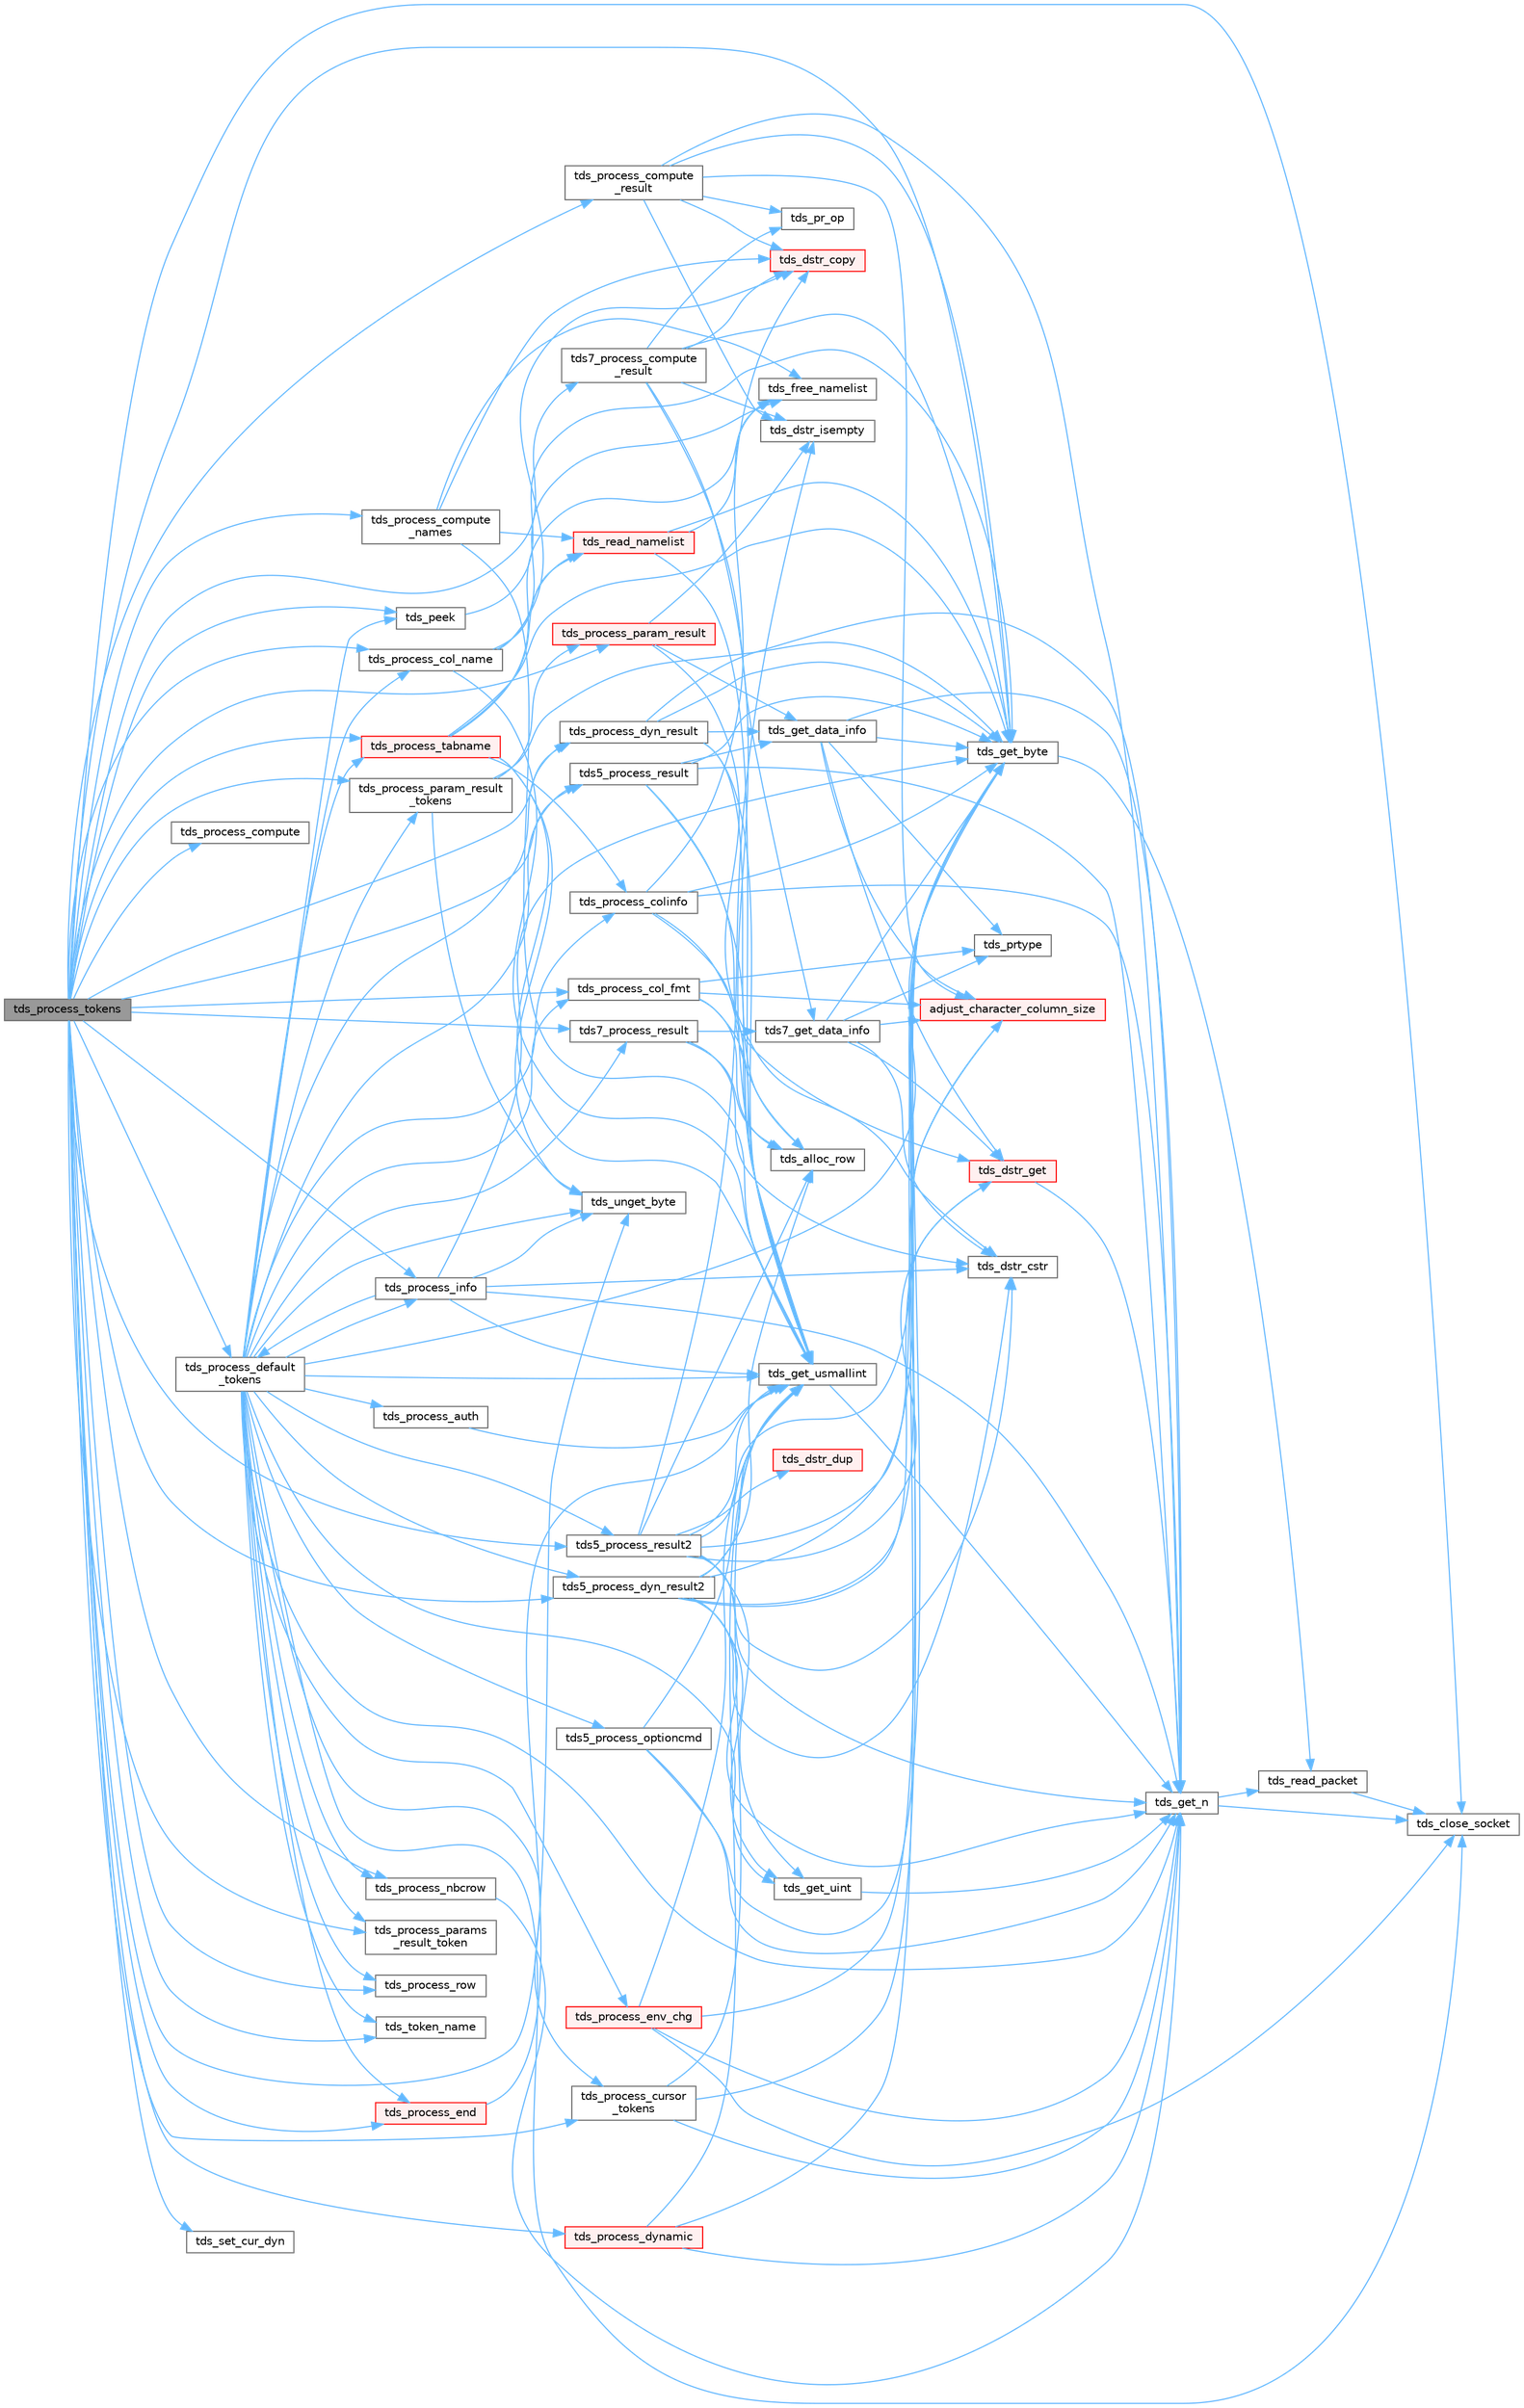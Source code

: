 digraph "tds_process_tokens"
{
 // LATEX_PDF_SIZE
  bgcolor="transparent";
  edge [fontname=Helvetica,fontsize=10,labelfontname=Helvetica,labelfontsize=10];
  node [fontname=Helvetica,fontsize=10,shape=box,height=0.2,width=0.4];
  rankdir="LR";
  Node1 [id="Node000001",label="tds_process_tokens",height=0.2,width=0.4,color="gray40", fillcolor="grey60", style="filled", fontcolor="black",tooltip="process all streams."];
  Node1 -> Node2 [id="edge1_Node000001_Node000002",color="steelblue1",style="solid",tooltip=" "];
  Node2 [id="Node000002",label="tds5_process_dyn_result2",height=0.2,width=0.4,color="grey40", fillcolor="white", style="filled",URL="$a00592.html#gae688b515631141acfbc41bbb91c8b921",tooltip="Process new TDS 5.0 token for describing output parameters."];
  Node2 -> Node3 [id="edge2_Node000002_Node000003",color="steelblue1",style="solid",tooltip=" "];
  Node3 [id="Node000003",label="adjust_character_column_size",height=0.2,width=0.4,color="red", fillcolor="#FFF0F0", style="filled",URL="$a00592.html#ga91770634ce8c0d6f1fe007b45da186fd",tooltip="Adjust column size according to client's encoding."];
  Node2 -> Node9 [id="edge3_Node000002_Node000009",color="steelblue1",style="solid",tooltip=" "];
  Node9 [id="Node000009",label="tds_alloc_row",height=0.2,width=0.4,color="grey40", fillcolor="white", style="filled",URL="$a00589.html#ga1224fb9277112dc2ce12531d2b73b145",tooltip="Allocate space for row store return NULL on out of memory."];
  Node2 -> Node10 [id="edge4_Node000002_Node000010",color="steelblue1",style="solid",tooltip=" "];
  Node10 [id="Node000010",label="tds_dstr_cstr",height=0.2,width=0.4,color="grey40", fillcolor="white", style="filled",URL="$a00593.html#gac536f0e4d77d3cff5702719362ec1766",tooltip="Returns a C version (NUL terminated string) of dstr."];
  Node2 -> Node11 [id="edge5_Node000002_Node000011",color="steelblue1",style="solid",tooltip=" "];
  Node11 [id="Node000011",label="tds_dstr_get",height=0.2,width=0.4,color="red", fillcolor="#FFF0F0", style="filled",URL="$a00591.html#ga017c427e9599c031be5c555cb32abe2c",tooltip="Reads a string from wire and put in a DSTR."];
  Node11 -> Node15 [id="edge6_Node000011_Node000015",color="steelblue1",style="solid",tooltip=" "];
  Node15 [id="Node000015",label="tds_get_n",height=0.2,width=0.4,color="grey40", fillcolor="white", style="filled",URL="$a00591.html#gae777dd57e8d1bb40349d7d7d8434fddf",tooltip="Get N bytes from the buffer and return them in the already allocated space   given to us."];
  Node15 -> Node16 [id="edge7_Node000015_Node000016",color="steelblue1",style="solid",tooltip=" "];
  Node16 [id="Node000016",label="tds_close_socket",height=0.2,width=0.4,color="grey40", fillcolor="white", style="filled",URL="$a00591.html#ga3e3f76009fce5ceedb2f42bb2c9aed2e",tooltip="Close current socket."];
  Node15 -> Node17 [id="edge8_Node000015_Node000017",color="steelblue1",style="solid",tooltip=" "];
  Node17 [id="Node000017",label="tds_read_packet",height=0.2,width=0.4,color="grey40", fillcolor="white", style="filled",URL="$a00591.html#ga410619783bdf2bb60b0f27a5578e0e07",tooltip="Read in one 'packet' from the server."];
  Node17 -> Node16 [id="edge9_Node000017_Node000016",color="steelblue1",style="solid",tooltip=" "];
  Node2 -> Node27 [id="edge10_Node000002_Node000027",color="steelblue1",style="solid",tooltip=" "];
  Node27 [id="Node000027",label="tds_get_byte",height=0.2,width=0.4,color="grey40", fillcolor="white", style="filled",URL="$a00591.html#ga0cb72d3f6943795c39db1fa692be0a58",tooltip="Return a single byte from the input buffer."];
  Node27 -> Node17 [id="edge11_Node000027_Node000017",color="steelblue1",style="solid",tooltip=" "];
  Node2 -> Node15 [id="edge12_Node000002_Node000015",color="steelblue1",style="solid",tooltip=" "];
  Node2 -> Node28 [id="edge13_Node000002_Node000028",color="steelblue1",style="solid",tooltip=" "];
  Node28 [id="Node000028",label="tds_get_uint",height=0.2,width=0.4,color="grey40", fillcolor="white", style="filled",URL="$a00591.html#ga9ac121c269e203337a48c5bf8afc48c3",tooltip="Get an uint32 from the server."];
  Node28 -> Node15 [id="edge14_Node000028_Node000015",color="steelblue1",style="solid",tooltip=" "];
  Node2 -> Node29 [id="edge15_Node000002_Node000029",color="steelblue1",style="solid",tooltip=" "];
  Node29 [id="Node000029",label="tds_get_usmallint",height=0.2,width=0.4,color="grey40", fillcolor="white", style="filled",URL="$a00591.html#gad38aa5b9547817854ccba1fcc7855861",tooltip="Get an uint16 from the server."];
  Node29 -> Node15 [id="edge16_Node000029_Node000015",color="steelblue1",style="solid",tooltip=" "];
  Node1 -> Node30 [id="edge17_Node000001_Node000030",color="steelblue1",style="solid",tooltip=" "];
  Node30 [id="Node000030",label="tds5_process_result",height=0.2,width=0.4,color="grey40", fillcolor="white", style="filled",URL="$a00592.html#ga547b2f48659f77a69aa802d861ac827d",tooltip="tds5_process_result() is the TDS 5.0 result set processing routine."];
  Node30 -> Node9 [id="edge18_Node000030_Node000009",color="steelblue1",style="solid",tooltip=" "];
  Node30 -> Node27 [id="edge19_Node000030_Node000027",color="steelblue1",style="solid",tooltip=" "];
  Node30 -> Node31 [id="edge20_Node000030_Node000031",color="steelblue1",style="solid",tooltip=" "];
  Node31 [id="Node000031",label="tds_get_data_info",height=0.2,width=0.4,color="grey40", fillcolor="white", style="filled",URL="$a00592.html#gad9b6b86f48be077fb44ac603845a0c27",tooltip="Reads data metadata from wire."];
  Node31 -> Node3 [id="edge21_Node000031_Node000003",color="steelblue1",style="solid",tooltip=" "];
  Node31 -> Node11 [id="edge22_Node000031_Node000011",color="steelblue1",style="solid",tooltip=" "];
  Node31 -> Node27 [id="edge23_Node000031_Node000027",color="steelblue1",style="solid",tooltip=" "];
  Node31 -> Node15 [id="edge24_Node000031_Node000015",color="steelblue1",style="solid",tooltip=" "];
  Node31 -> Node32 [id="edge25_Node000031_Node000032",color="steelblue1",style="solid",tooltip=" "];
  Node32 [id="Node000032",label="tds_prtype",height=0.2,width=0.4,color="grey40", fillcolor="white", style="filled",URL="$a00592.html#ga307f949194204f71f1a7e574424048b1",tooltip="Returns string representation of the given type."];
  Node30 -> Node15 [id="edge26_Node000030_Node000015",color="steelblue1",style="solid",tooltip=" "];
  Node30 -> Node29 [id="edge27_Node000030_Node000029",color="steelblue1",style="solid",tooltip=" "];
  Node1 -> Node33 [id="edge28_Node000001_Node000033",color="steelblue1",style="solid",tooltip=" "];
  Node33 [id="Node000033",label="tds5_process_result2",height=0.2,width=0.4,color="grey40", fillcolor="white", style="filled",URL="$a00592.html#gabe2bdd5a41ce067cb31aef18ff81cb1c",tooltip="tds5_process_result2() is the new TDS 5.0 result set processing routine."];
  Node33 -> Node3 [id="edge29_Node000033_Node000003",color="steelblue1",style="solid",tooltip=" "];
  Node33 -> Node9 [id="edge30_Node000033_Node000009",color="steelblue1",style="solid",tooltip=" "];
  Node33 -> Node10 [id="edge31_Node000033_Node000010",color="steelblue1",style="solid",tooltip=" "];
  Node33 -> Node34 [id="edge32_Node000033_Node000034",color="steelblue1",style="solid",tooltip=" "];
  Node34 [id="Node000034",label="tds_dstr_dup",height=0.2,width=0.4,color="red", fillcolor="#FFF0F0", style="filled",URL="$a00593.html#ga4e6d9fa6f9b9551a5a3390e10a5322e6",tooltip="Duplicate a string from another dynamic string."];
  Node33 -> Node11 [id="edge33_Node000033_Node000011",color="steelblue1",style="solid",tooltip=" "];
  Node33 -> Node36 [id="edge34_Node000033_Node000036",color="steelblue1",style="solid",tooltip=" "];
  Node36 [id="Node000036",label="tds_dstr_isempty",height=0.2,width=0.4,color="grey40", fillcolor="white", style="filled",URL="$a00593.html#ga197c6af67f2e7469d06c2aa055917b1e",tooltip="test if string is empty"];
  Node33 -> Node27 [id="edge35_Node000033_Node000027",color="steelblue1",style="solid",tooltip=" "];
  Node33 -> Node15 [id="edge36_Node000033_Node000015",color="steelblue1",style="solid",tooltip=" "];
  Node33 -> Node28 [id="edge37_Node000033_Node000028",color="steelblue1",style="solid",tooltip=" "];
  Node33 -> Node29 [id="edge38_Node000033_Node000029",color="steelblue1",style="solid",tooltip=" "];
  Node1 -> Node37 [id="edge39_Node000001_Node000037",color="steelblue1",style="solid",tooltip=" "];
  Node37 [id="Node000037",label="tds7_process_compute\l_result",height=0.2,width=0.4,color="grey40", fillcolor="white", style="filled",URL="$a00592.html#ga6728e344caa20aea1def85f58dea138b",tooltip="tds7_process_compute_result() processes compute result sets for TDS 7/8."];
  Node37 -> Node38 [id="edge40_Node000037_Node000038",color="steelblue1",style="solid",tooltip=" "];
  Node38 [id="Node000038",label="tds7_get_data_info",height=0.2,width=0.4,color="grey40", fillcolor="white", style="filled",URL="$a00592.html#ga07cee55fd522cca16fb59b7a8f0b1376",tooltip="Reads data information from wire."];
  Node38 -> Node3 [id="edge41_Node000038_Node000003",color="steelblue1",style="solid",tooltip=" "];
  Node38 -> Node10 [id="edge42_Node000038_Node000010",color="steelblue1",style="solid",tooltip=" "];
  Node38 -> Node11 [id="edge43_Node000038_Node000011",color="steelblue1",style="solid",tooltip=" "];
  Node38 -> Node27 [id="edge44_Node000038_Node000027",color="steelblue1",style="solid",tooltip=" "];
  Node38 -> Node32 [id="edge45_Node000038_Node000032",color="steelblue1",style="solid",tooltip=" "];
  Node37 -> Node39 [id="edge46_Node000037_Node000039",color="steelblue1",style="solid",tooltip=" "];
  Node39 [id="Node000039",label="tds_dstr_copy",height=0.2,width=0.4,color="red", fillcolor="#FFF0F0", style="filled",URL="$a00593.html#gad96366d9fa93bfc283cef1299fbe97ab",tooltip="copy a string from another"];
  Node37 -> Node36 [id="edge47_Node000037_Node000036",color="steelblue1",style="solid",tooltip=" "];
  Node37 -> Node27 [id="edge48_Node000037_Node000027",color="steelblue1",style="solid",tooltip=" "];
  Node37 -> Node29 [id="edge49_Node000037_Node000029",color="steelblue1",style="solid",tooltip=" "];
  Node37 -> Node40 [id="edge50_Node000037_Node000040",color="steelblue1",style="solid",tooltip=" "];
  Node40 [id="Node000040",label="tds_pr_op",height=0.2,width=0.4,color="grey40", fillcolor="white", style="filled",URL="$a00592.html#ga62dc14d21453e88e24880ee0acaca73a",tooltip="Returns string representation for a given operation."];
  Node1 -> Node41 [id="edge51_Node000001_Node000041",color="steelblue1",style="solid",tooltip=" "];
  Node41 [id="Node000041",label="tds7_process_result",height=0.2,width=0.4,color="grey40", fillcolor="white", style="filled",URL="$a00592.html#gaca56fc22d65a24a96d1bef310ade73aa",tooltip="tds7_process_result() is the TDS 7.0 result set processing routine."];
  Node41 -> Node38 [id="edge52_Node000041_Node000038",color="steelblue1",style="solid",tooltip=" "];
  Node41 -> Node9 [id="edge53_Node000041_Node000009",color="steelblue1",style="solid",tooltip=" "];
  Node41 -> Node10 [id="edge54_Node000041_Node000010",color="steelblue1",style="solid",tooltip=" "];
  Node1 -> Node16 [id="edge55_Node000001_Node000016",color="steelblue1",style="solid",tooltip=" "];
  Node1 -> Node27 [id="edge56_Node000001_Node000027",color="steelblue1",style="solid",tooltip=" "];
  Node1 -> Node42 [id="edge57_Node000001_Node000042",color="steelblue1",style="solid",tooltip=" "];
  Node42 [id="Node000042",label="tds_peek",height=0.2,width=0.4,color="grey40", fillcolor="white", style="filled",URL="$a00591.html#ga221e98a9c8be96ec6c8547891e1b53af",tooltip="Reads a byte from the TDS stream without removing it."];
  Node42 -> Node27 [id="edge58_Node000042_Node000027",color="steelblue1",style="solid",tooltip=" "];
  Node1 -> Node43 [id="edge59_Node000001_Node000043",color="steelblue1",style="solid",tooltip=" "];
  Node43 [id="Node000043",label="tds_process_col_fmt",height=0.2,width=0.4,color="grey40", fillcolor="white", style="filled",URL="$a00592.html#ga4e3dd9d3614f5f0433b78b761dd68741",tooltip="tds_process_col_fmt() is the other half of result set processing under TDS 4.2."];
  Node43 -> Node3 [id="edge60_Node000043_Node000003",color="steelblue1",style="solid",tooltip=" "];
  Node43 -> Node9 [id="edge61_Node000043_Node000009",color="steelblue1",style="solid",tooltip=" "];
  Node43 -> Node29 [id="edge62_Node000043_Node000029",color="steelblue1",style="solid",tooltip=" "];
  Node43 -> Node32 [id="edge63_Node000043_Node000032",color="steelblue1",style="solid",tooltip=" "];
  Node1 -> Node44 [id="edge64_Node000001_Node000044",color="steelblue1",style="solid",tooltip=" "];
  Node44 [id="Node000044",label="tds_process_col_name",height=0.2,width=0.4,color="grey40", fillcolor="white", style="filled",URL="$a00592.html#ga905d2fa5e1b602817bd16bb0fcf9eadb",tooltip="tds_process_col_name() is one half of the result set under TDS 4.2 it contains all the column names,..."];
  Node44 -> Node39 [id="edge65_Node000044_Node000039",color="steelblue1",style="solid",tooltip=" "];
  Node44 -> Node45 [id="edge66_Node000044_Node000045",color="steelblue1",style="solid",tooltip=" "];
  Node45 [id="Node000045",label="tds_free_namelist",height=0.2,width=0.4,color="grey40", fillcolor="white", style="filled",URL="$a00592.html#ga21e9de33de9c8c492aa2f96c823596bb",tooltip="Frees list of names."];
  Node44 -> Node29 [id="edge67_Node000044_Node000029",color="steelblue1",style="solid",tooltip=" "];
  Node44 -> Node46 [id="edge68_Node000044_Node000046",color="steelblue1",style="solid",tooltip=" "];
  Node46 [id="Node000046",label="tds_read_namelist",height=0.2,width=0.4,color="red", fillcolor="#FFF0F0", style="filled",URL="$a00592.html#gaeaaed2ea1d8c827da1a0f5b419524ae1",tooltip="Reads list of names (usually table names)"];
  Node46 -> Node45 [id="edge69_Node000046_Node000045",color="steelblue1",style="solid",tooltip=" "];
  Node46 -> Node27 [id="edge70_Node000046_Node000027",color="steelblue1",style="solid",tooltip=" "];
  Node46 -> Node29 [id="edge71_Node000046_Node000029",color="steelblue1",style="solid",tooltip=" "];
  Node1 -> Node48 [id="edge72_Node000001_Node000048",color="steelblue1",style="solid",tooltip=" "];
  Node48 [id="Node000048",label="tds_process_compute",height=0.2,width=0.4,color="grey40", fillcolor="white", style="filled",URL="$a00592.html#ga6fcb37d5addebdc1af9f34ebc59fd7a8",tooltip="tds_process_compute() processes compute rows and places them in the row buffer."];
  Node1 -> Node49 [id="edge73_Node000001_Node000049",color="steelblue1",style="solid",tooltip=" "];
  Node49 [id="Node000049",label="tds_process_compute\l_names",height=0.2,width=0.4,color="grey40", fillcolor="white", style="filled",URL="$a00592.html#gae5b3e01f3d665f9e377de091f46f1ab9",tooltip="tds_process_compute_names() processes compute result sets."];
  Node49 -> Node39 [id="edge74_Node000049_Node000039",color="steelblue1",style="solid",tooltip=" "];
  Node49 -> Node45 [id="edge75_Node000049_Node000045",color="steelblue1",style="solid",tooltip=" "];
  Node49 -> Node29 [id="edge76_Node000049_Node000029",color="steelblue1",style="solid",tooltip=" "];
  Node49 -> Node46 [id="edge77_Node000049_Node000046",color="steelblue1",style="solid",tooltip=" "];
  Node1 -> Node50 [id="edge78_Node000001_Node000050",color="steelblue1",style="solid",tooltip=" "];
  Node50 [id="Node000050",label="tds_process_compute\l_result",height=0.2,width=0.4,color="grey40", fillcolor="white", style="filled",URL="$a00592.html#gae3368ea80d0d8b13791ceb13ee5f19c9",tooltip="tds_process_compute_result() processes compute result sets."];
  Node50 -> Node3 [id="edge79_Node000050_Node000003",color="steelblue1",style="solid",tooltip=" "];
  Node50 -> Node39 [id="edge80_Node000050_Node000039",color="steelblue1",style="solid",tooltip=" "];
  Node50 -> Node36 [id="edge81_Node000050_Node000036",color="steelblue1",style="solid",tooltip=" "];
  Node50 -> Node27 [id="edge82_Node000050_Node000027",color="steelblue1",style="solid",tooltip=" "];
  Node50 -> Node15 [id="edge83_Node000050_Node000015",color="steelblue1",style="solid",tooltip=" "];
  Node50 -> Node40 [id="edge84_Node000050_Node000040",color="steelblue1",style="solid",tooltip=" "];
  Node1 -> Node51 [id="edge85_Node000001_Node000051",color="steelblue1",style="solid",tooltip=" "];
  Node51 [id="Node000051",label="tds_process_cursor\l_tokens",height=0.2,width=0.4,color="grey40", fillcolor="white", style="filled",URL="$a00592.html#ga315d875d90c64d12d61fc9e33b4dee96",tooltip="Reads cursor command results."];
  Node51 -> Node27 [id="edge86_Node000051_Node000027",color="steelblue1",style="solid",tooltip=" "];
  Node51 -> Node15 [id="edge87_Node000051_Node000015",color="steelblue1",style="solid",tooltip=" "];
  Node51 -> Node29 [id="edge88_Node000051_Node000029",color="steelblue1",style="solid",tooltip=" "];
  Node1 -> Node52 [id="edge89_Node000001_Node000052",color="steelblue1",style="solid",tooltip=" "];
  Node52 [id="Node000052",label="tds_process_default\l_tokens",height=0.2,width=0.4,color="grey40", fillcolor="white", style="filled",URL="$a00592.html#ga39453d084f3f780ac4602d4abf2839f7",tooltip="tds_process_default_tokens() is a catch all function that is called to process tokens not known to ot..."];
  Node52 -> Node2 [id="edge90_Node000052_Node000002",color="steelblue1",style="solid",tooltip=" "];
  Node52 -> Node53 [id="edge91_Node000052_Node000053",color="steelblue1",style="solid",tooltip=" "];
  Node53 [id="Node000053",label="tds5_process_optioncmd",height=0.2,width=0.4,color="grey40", fillcolor="white", style="filled",URL="$a00592.html#gaa6a7e5aeb10a1322911c47be9c43e2d2",tooltip="Process option cmd results."];
  Node53 -> Node27 [id="edge92_Node000053_Node000027",color="steelblue1",style="solid",tooltip=" "];
  Node53 -> Node15 [id="edge93_Node000053_Node000015",color="steelblue1",style="solid",tooltip=" "];
  Node53 -> Node29 [id="edge94_Node000053_Node000029",color="steelblue1",style="solid",tooltip=" "];
  Node52 -> Node30 [id="edge95_Node000052_Node000030",color="steelblue1",style="solid",tooltip=" "];
  Node52 -> Node33 [id="edge96_Node000052_Node000033",color="steelblue1",style="solid",tooltip=" "];
  Node52 -> Node41 [id="edge97_Node000052_Node000041",color="steelblue1",style="solid",tooltip=" "];
  Node52 -> Node16 [id="edge98_Node000052_Node000016",color="steelblue1",style="solid",tooltip=" "];
  Node52 -> Node27 [id="edge99_Node000052_Node000027",color="steelblue1",style="solid",tooltip=" "];
  Node52 -> Node15 [id="edge100_Node000052_Node000015",color="steelblue1",style="solid",tooltip=" "];
  Node52 -> Node28 [id="edge101_Node000052_Node000028",color="steelblue1",style="solid",tooltip=" "];
  Node52 -> Node29 [id="edge102_Node000052_Node000029",color="steelblue1",style="solid",tooltip=" "];
  Node52 -> Node42 [id="edge103_Node000052_Node000042",color="steelblue1",style="solid",tooltip=" "];
  Node52 -> Node54 [id="edge104_Node000052_Node000054",color="steelblue1",style="solid",tooltip=" "];
  Node54 [id="Node000054",label="tds_process_auth",height=0.2,width=0.4,color="grey40", fillcolor="white", style="filled",URL="$a00592.html#ga4e1e52e09b0c27a9b9f53eb6b539afce",tooltip="Process authentication token."];
  Node54 -> Node29 [id="edge105_Node000054_Node000029",color="steelblue1",style="solid",tooltip=" "];
  Node52 -> Node43 [id="edge106_Node000052_Node000043",color="steelblue1",style="solid",tooltip=" "];
  Node52 -> Node44 [id="edge107_Node000052_Node000044",color="steelblue1",style="solid",tooltip=" "];
  Node52 -> Node55 [id="edge108_Node000052_Node000055",color="steelblue1",style="solid",tooltip=" "];
  Node55 [id="Node000055",label="tds_process_colinfo",height=0.2,width=0.4,color="grey40", fillcolor="white", style="filled",URL="$a00592.html#ga22c7f413d43fc0d511e122a3de389166",tooltip="Reads column information."];
  Node55 -> Node39 [id="edge109_Node000055_Node000039",color="steelblue1",style="solid",tooltip=" "];
  Node55 -> Node11 [id="edge110_Node000055_Node000011",color="steelblue1",style="solid",tooltip=" "];
  Node55 -> Node27 [id="edge111_Node000055_Node000027",color="steelblue1",style="solid",tooltip=" "];
  Node55 -> Node15 [id="edge112_Node000055_Node000015",color="steelblue1",style="solid",tooltip=" "];
  Node55 -> Node29 [id="edge113_Node000055_Node000029",color="steelblue1",style="solid",tooltip=" "];
  Node52 -> Node51 [id="edge114_Node000052_Node000051",color="steelblue1",style="solid",tooltip=" "];
  Node52 -> Node56 [id="edge115_Node000052_Node000056",color="steelblue1",style="solid",tooltip=" "];
  Node56 [id="Node000056",label="tds_process_dyn_result",height=0.2,width=0.4,color="grey40", fillcolor="white", style="filled",URL="$a00592.html#ga416cf119c1d4a0fca27dc5b50c261358",tooltip="Process results from dynamic."];
  Node56 -> Node9 [id="edge116_Node000056_Node000009",color="steelblue1",style="solid",tooltip=" "];
  Node56 -> Node27 [id="edge117_Node000056_Node000027",color="steelblue1",style="solid",tooltip=" "];
  Node56 -> Node31 [id="edge118_Node000056_Node000031",color="steelblue1",style="solid",tooltip=" "];
  Node56 -> Node15 [id="edge119_Node000056_Node000015",color="steelblue1",style="solid",tooltip=" "];
  Node56 -> Node29 [id="edge120_Node000056_Node000029",color="steelblue1",style="solid",tooltip=" "];
  Node52 -> Node57 [id="edge121_Node000052_Node000057",color="steelblue1",style="solid",tooltip=" "];
  Node57 [id="Node000057",label="tds_process_end",height=0.2,width=0.4,color="red", fillcolor="#FFF0F0", style="filled",URL="$a00592.html#ga6ee2e7af38af768611b8bf4b79c36f46",tooltip="tds_process_end() processes any of the DONE, DONEPROC, or DONEINPROC tokens."];
  Node57 -> Node29 [id="edge122_Node000057_Node000029",color="steelblue1",style="solid",tooltip=" "];
  Node52 -> Node79 [id="edge123_Node000052_Node000079",color="steelblue1",style="solid",tooltip=" "];
  Node79 [id="Node000079",label="tds_process_env_chg",height=0.2,width=0.4,color="red", fillcolor="#FFF0F0", style="filled",URL="$a00592.html#ga3e1b4df4410a86a563a8c155e7799720",tooltip="tds_process_env_chg() when ever certain things change on the server, such as database,..."];
  Node79 -> Node16 [id="edge124_Node000079_Node000016",color="steelblue1",style="solid",tooltip=" "];
  Node79 -> Node27 [id="edge125_Node000079_Node000027",color="steelblue1",style="solid",tooltip=" "];
  Node79 -> Node15 [id="edge126_Node000079_Node000015",color="steelblue1",style="solid",tooltip=" "];
  Node79 -> Node29 [id="edge127_Node000079_Node000029",color="steelblue1",style="solid",tooltip=" "];
  Node52 -> Node80 [id="edge128_Node000052_Node000080",color="steelblue1",style="solid",tooltip=" "];
  Node80 [id="Node000080",label="tds_process_info",height=0.2,width=0.4,color="grey40", fillcolor="white", style="filled",URL="$a00592.html#ga65a2316369529731732f200c190d05d6",tooltip="tds_process_info() is called for INFO, ERR, or EED tokens and is responsible for calling the CLI's me..."];
  Node80 -> Node10 [id="edge129_Node000080_Node000010",color="steelblue1",style="solid",tooltip=" "];
  Node80 -> Node27 [id="edge130_Node000080_Node000027",color="steelblue1",style="solid",tooltip=" "];
  Node80 -> Node15 [id="edge131_Node000080_Node000015",color="steelblue1",style="solid",tooltip=" "];
  Node80 -> Node29 [id="edge132_Node000080_Node000029",color="steelblue1",style="solid",tooltip=" "];
  Node80 -> Node52 [id="edge133_Node000080_Node000052",color="steelblue1",style="solid",tooltip=" "];
  Node80 -> Node81 [id="edge134_Node000080_Node000081",color="steelblue1",style="solid",tooltip=" "];
  Node81 [id="Node000081",label="tds_unget_byte",height=0.2,width=0.4,color="grey40", fillcolor="white", style="filled",URL="$a00591.html#gad70d59fb317d098b0c9fd29dd77131a8",tooltip="Unget will always work as long as you don't call it twice in a row."];
  Node52 -> Node82 [id="edge135_Node000052_Node000082",color="steelblue1",style="solid",tooltip=" "];
  Node82 [id="Node000082",label="tds_process_nbcrow",height=0.2,width=0.4,color="grey40", fillcolor="white", style="filled",URL="$a00592.html#gaf7264c9eb3aa7a73358a4c65f02d3d3c",tooltip="tds_process_nbcrow() processes rows and places them in the row buffer."];
  Node82 -> Node15 [id="edge136_Node000082_Node000015",color="steelblue1",style="solid",tooltip=" "];
  Node52 -> Node83 [id="edge137_Node000052_Node000083",color="steelblue1",style="solid",tooltip=" "];
  Node83 [id="Node000083",label="tds_process_param_result\l_tokens",height=0.2,width=0.4,color="grey40", fillcolor="white", style="filled",URL="$a00592.html#ga9fdef8228d29cab7fa9098f07fa73fba",tooltip="Process parameters from networks."];
  Node83 -> Node27 [id="edge138_Node000083_Node000027",color="steelblue1",style="solid",tooltip=" "];
  Node83 -> Node84 [id="edge139_Node000083_Node000084",color="steelblue1",style="solid",tooltip=" "];
  Node84 [id="Node000084",label="tds_process_param_result",height=0.2,width=0.4,color="red", fillcolor="#FFF0F0", style="filled",URL="$a00592.html#gacb3354443bcefe7a500a500a4904cc05",tooltip="process output parameters of a stored procedure."];
  Node84 -> Node10 [id="edge140_Node000084_Node000010",color="steelblue1",style="solid",tooltip=" "];
  Node84 -> Node36 [id="edge141_Node000084_Node000036",color="steelblue1",style="solid",tooltip=" "];
  Node84 -> Node31 [id="edge142_Node000084_Node000031",color="steelblue1",style="solid",tooltip=" "];
  Node83 -> Node81 [id="edge143_Node000083_Node000081",color="steelblue1",style="solid",tooltip=" "];
  Node52 -> Node88 [id="edge144_Node000052_Node000088",color="steelblue1",style="solid",tooltip=" "];
  Node88 [id="Node000088",label="tds_process_params\l_result_token",height=0.2,width=0.4,color="grey40", fillcolor="white", style="filled",URL="$a00592.html#ga7b18c0911a9dc69939577b39eb64725d",tooltip="tds_process_params_result_token() processes params on TDS5."];
  Node52 -> Node89 [id="edge145_Node000052_Node000089",color="steelblue1",style="solid",tooltip=" "];
  Node89 [id="Node000089",label="tds_process_row",height=0.2,width=0.4,color="grey40", fillcolor="white", style="filled",URL="$a00592.html#gaad814dd6e35aee8332035d06dc8b5d65",tooltip="tds_process_row() processes rows and places them in the row buffer."];
  Node52 -> Node90 [id="edge146_Node000052_Node000090",color="steelblue1",style="solid",tooltip=" "];
  Node90 [id="Node000090",label="tds_process_tabname",height=0.2,width=0.4,color="red", fillcolor="#FFF0F0", style="filled",URL="$a00592.html#gaeec59bca9bd0c5388e245f0d19d9c81a",tooltip="Process list of table from network."];
  Node90 -> Node45 [id="edge147_Node000090_Node000045",color="steelblue1",style="solid",tooltip=" "];
  Node90 -> Node27 [id="edge148_Node000090_Node000027",color="steelblue1",style="solid",tooltip=" "];
  Node90 -> Node29 [id="edge149_Node000090_Node000029",color="steelblue1",style="solid",tooltip=" "];
  Node90 -> Node55 [id="edge150_Node000090_Node000055",color="steelblue1",style="solid",tooltip=" "];
  Node90 -> Node46 [id="edge151_Node000090_Node000046",color="steelblue1",style="solid",tooltip=" "];
  Node90 -> Node81 [id="edge152_Node000090_Node000081",color="steelblue1",style="solid",tooltip=" "];
  Node52 -> Node94 [id="edge153_Node000052_Node000094",color="steelblue1",style="solid",tooltip=" "];
  Node94 [id="Node000094",label="tds_token_name",height=0.2,width=0.4,color="grey40", fillcolor="white", style="filled",URL="$a00592.html#ga7f24a7af985cd320788122e98072b7af",tooltip="Returns string representation for a given token type."];
  Node52 -> Node81 [id="edge154_Node000052_Node000081",color="steelblue1",style="solid",tooltip=" "];
  Node1 -> Node56 [id="edge155_Node000001_Node000056",color="steelblue1",style="solid",tooltip=" "];
  Node1 -> Node95 [id="edge156_Node000001_Node000095",color="steelblue1",style="solid",tooltip=" "];
  Node95 [id="Node000095",label="tds_process_dynamic",height=0.2,width=0.4,color="red", fillcolor="#FFF0F0", style="filled",URL="$a00592.html#ga5cfc0340d8d717e67f60037e029b2142",tooltip="tds_process_dynamic() finds the element of the dyns array for the id"];
  Node95 -> Node27 [id="edge157_Node000095_Node000027",color="steelblue1",style="solid",tooltip=" "];
  Node95 -> Node15 [id="edge158_Node000095_Node000015",color="steelblue1",style="solid",tooltip=" "];
  Node95 -> Node29 [id="edge159_Node000095_Node000029",color="steelblue1",style="solid",tooltip=" "];
  Node1 -> Node57 [id="edge160_Node000001_Node000057",color="steelblue1",style="solid",tooltip=" "];
  Node1 -> Node80 [id="edge161_Node000001_Node000080",color="steelblue1",style="solid",tooltip=" "];
  Node1 -> Node82 [id="edge162_Node000001_Node000082",color="steelblue1",style="solid",tooltip=" "];
  Node1 -> Node84 [id="edge163_Node000001_Node000084",color="steelblue1",style="solid",tooltip=" "];
  Node1 -> Node83 [id="edge164_Node000001_Node000083",color="steelblue1",style="solid",tooltip=" "];
  Node1 -> Node88 [id="edge165_Node000001_Node000088",color="steelblue1",style="solid",tooltip=" "];
  Node1 -> Node89 [id="edge166_Node000001_Node000089",color="steelblue1",style="solid",tooltip=" "];
  Node1 -> Node90 [id="edge167_Node000001_Node000090",color="steelblue1",style="solid",tooltip=" "];
  Node1 -> Node74 [id="edge168_Node000001_Node000074",color="steelblue1",style="solid",tooltip=" "];
  Node74 [id="Node000074",label="tds_set_cur_dyn",height=0.2,width=0.4,color="grey40", fillcolor="white", style="filled",URL="$a00590.html#gae8b7db85af16701fc0604eb117cbd4e4",tooltip="Set current dynamic."];
  Node1 -> Node94 [id="edge169_Node000001_Node000094",color="steelblue1",style="solid",tooltip=" "];
  Node1 -> Node81 [id="edge170_Node000001_Node000081",color="steelblue1",style="solid",tooltip=" "];
}
